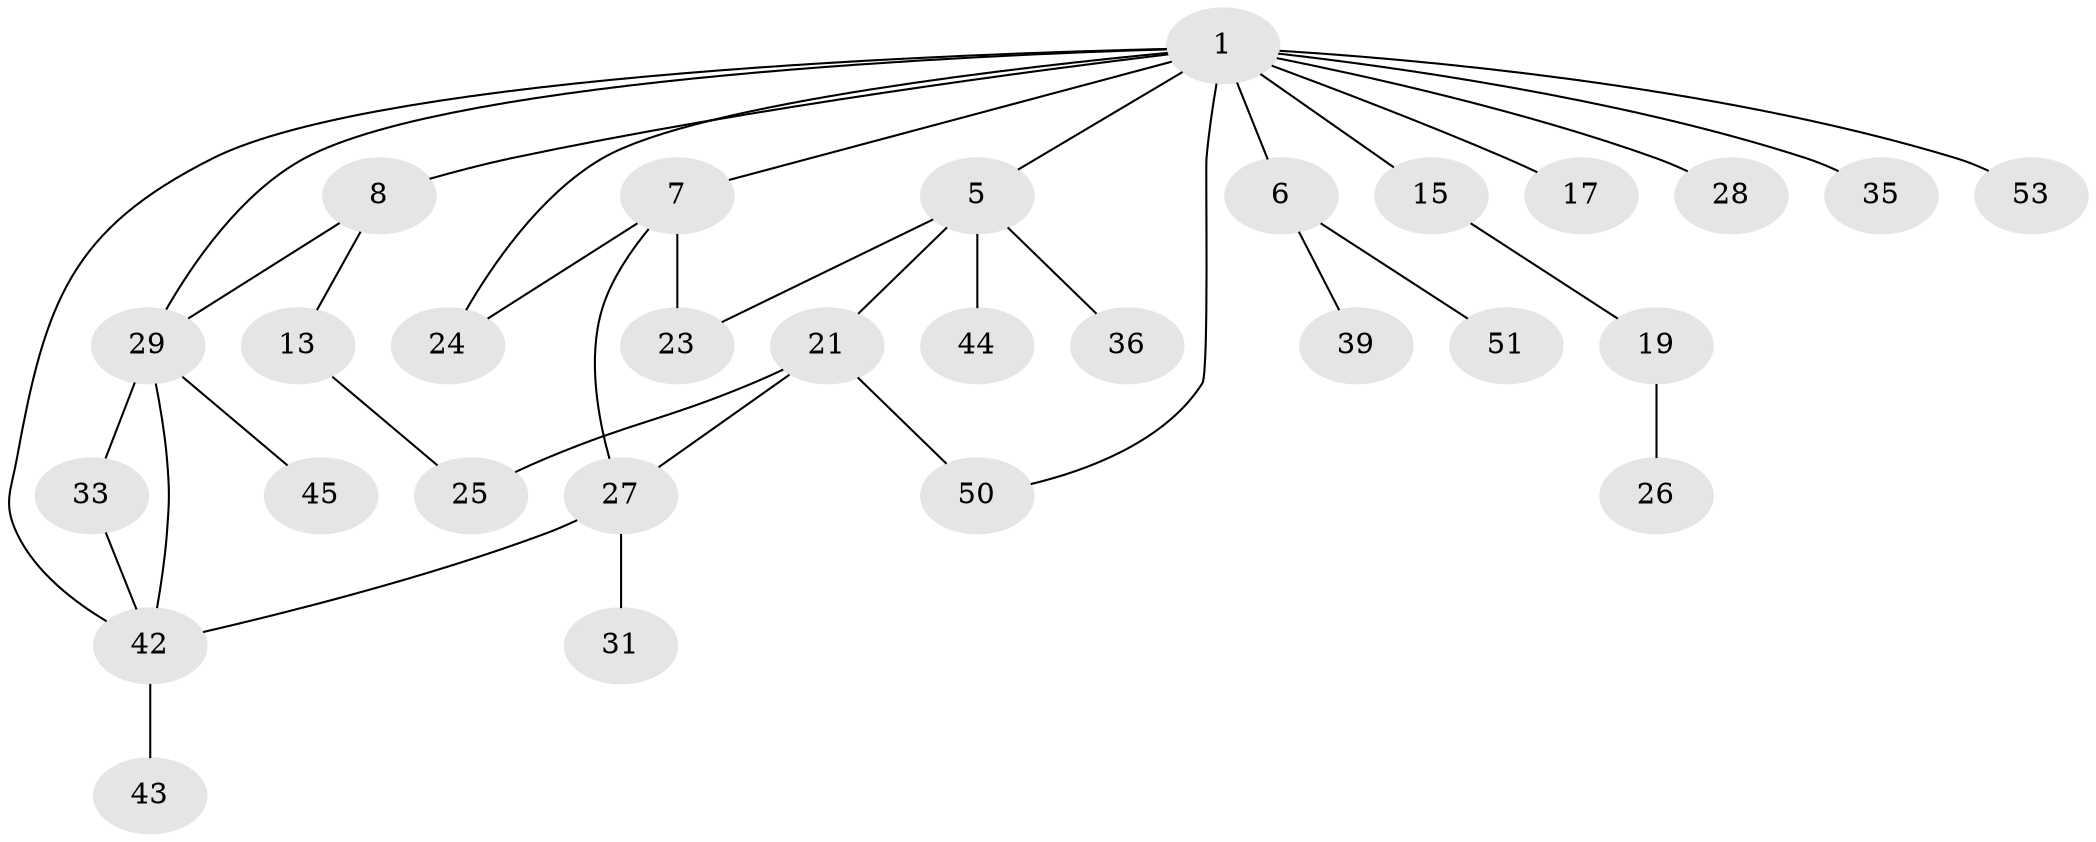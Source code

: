 // original degree distribution, {5: 0.08620689655172414, 3: 0.1896551724137931, 4: 0.06896551724137931, 6: 0.034482758620689655, 2: 0.3448275862068966, 1: 0.27586206896551724}
// Generated by graph-tools (version 1.1) at 2025/13/03/09/25 04:13:35]
// undirected, 29 vertices, 37 edges
graph export_dot {
graph [start="1"]
  node [color=gray90,style=filled];
  1 [super="+3+2+16+4"];
  5 [super="+10+41"];
  6 [super="+32"];
  7 [super="+9"];
  8 [super="+14"];
  13;
  15;
  17 [super="+57+37"];
  19 [super="+58"];
  21 [super="+40+30"];
  23 [super="+46+38"];
  24 [super="+55"];
  25;
  26 [super="+52"];
  27;
  28;
  29;
  31;
  33;
  35 [super="+47"];
  36;
  39;
  42;
  43;
  44;
  45;
  50;
  51;
  53;
  1 -- 24;
  1 -- 8 [weight=2];
  1 -- 5;
  1 -- 6 [weight=3];
  1 -- 29;
  1 -- 50;
  1 -- 35;
  1 -- 53;
  1 -- 7;
  1 -- 42;
  1 -- 15;
  1 -- 17;
  1 -- 28;
  5 -- 36;
  5 -- 21;
  5 -- 23;
  5 -- 44;
  6 -- 51;
  6 -- 39;
  7 -- 24;
  7 -- 27;
  7 -- 23 [weight=2];
  8 -- 13;
  8 -- 29;
  13 -- 25;
  15 -- 19;
  19 -- 26;
  21 -- 27;
  21 -- 25;
  21 -- 50;
  27 -- 31;
  27 -- 42;
  29 -- 33;
  29 -- 45;
  29 -- 42;
  33 -- 42;
  42 -- 43;
}
